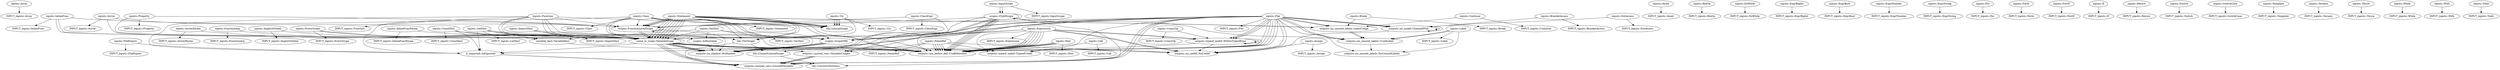 digraph {
    0 [label="INPUT_inputs::Array"];
    1 [label="INPUT_inputs::Arrow"];
    2 [label="INPUT_inputs::ArrowParam"];
    3 [label="INPUT_inputs::Assign"];
    4 [label="INPUT_inputs::Await"];
    5 [label="INPUT_inputs::BinOp"];
    6 [label="INPUT_inputs::BracketAccess"];
    7 [label="INPUT_inputs::Break"];
    8 [label="INPUT_inputs::Call"];
    9 [label="INPUT_inputs::Class"];
    10 [label="INPUT_inputs::ClassExpr"];
    11 [label="INPUT_inputs::ConstDecl"];
    12 [label="INPUT_inputs::Continue"];
    13 [label="INPUT_inputs::DoWhile"];
    14 [label="INPUT_inputs::DotAccess"];
    15 [label="INPUT_inputs::EveryScope"];
    16 [label="INPUT_inputs::ExprBigInt"];
    17 [label="INPUT_inputs::ExprBool"];
    18 [label="INPUT_inputs::ExprNumber"];
    19 [label="INPUT_inputs::ExprString"];
    20 [label="INPUT_inputs::Expression"];
    21 [label="INPUT_inputs::File"];
    22 [label="INPUT_inputs::FileExport"];
    23 [label="INPUT_inputs::For"];
    24 [label="INPUT_inputs::ForIn"];
    25 [label="INPUT_inputs::ForOf"];
    26 [label="INPUT_inputs::Function"];
    27 [label="INPUT_inputs::FunctionArg"];
    28 [label="INPUT_inputs::If"];
    29 [label="INPUT_inputs::ImplicitGlobal"];
    30 [label="INPUT_inputs::ImportDecl"];
    31 [label="INPUT_inputs::InlineFunc"];
    32 [label="INPUT_inputs::InlineFuncParam"];
    33 [label="INPUT_inputs::InputScope"];
    34 [label="INPUT_inputs::Label"];
    35 [label="INPUT_inputs::LetDecl"];
    36 [label="INPUT_inputs::NameRef"];
    37 [label="INPUT_inputs::New"];
    38 [label="INPUT_inputs::Property"];
    39 [label="INPUT_inputs::Return"];
    40 [label="INPUT_inputs::Statement"];
    41 [label="INPUT_inputs::Switch"];
    42 [label="INPUT_inputs::SwitchCase"];
    43 [label="INPUT_inputs::Template"];
    44 [label="INPUT_inputs::Ternary"];
    45 [label="INPUT_inputs::Throw"];
    46 [label="INPUT_inputs::Try"];
    47 [label="INPUT_inputs::UnaryOp"];
    48 [label="INPUT_inputs::VarDecl"];
    49 [label="INPUT_inputs::While"];
    50 [label="INPUT_inputs::With"];
    51 [label="INPUT_inputs::Yield"];
    52 [label="inputs::Array"];
    53 [label="inputs::Arrow"];
    54 [label="inputs::ArrowParam"];
    55 [label="inputs::Assign"];
    56 [label="inputs::Await"];
    57 [label="inputs::BinOp"];
    58 [label="inputs::BracketAccess"];
    59 [label="inputs::Break"];
    60 [label="inputs::Call"];
    61 [label="inputs::Class"];
    62 [label="inputs::ClassExpr"];
    63 [label="inputs::ConstDecl"];
    64 [label="inputs::Continue"];
    65 [label="inputs::DoWhile"];
    66 [label="inputs::DotAccess"];
    67 [label="inputs::EveryScope"];
    68 [label="inputs::ExprBigInt"];
    69 [label="inputs::ExprBool"];
    70 [label="inputs::ExprNumber"];
    71 [label="inputs::ExprString"];
    72 [label="inputs::Expression"];
    73 [label="inputs::File"];
    74 [label="inputs::FileExport"];
    75 [label="inputs::For"];
    76 [label="inputs::ForIn"];
    77 [label="inputs::ForOf"];
    78 [label="inputs::Function"];
    79 [label="inputs::FunctionArg"];
    80 [label="inputs::If"];
    81 [label="inputs::ImplicitGlobal"];
    82 [label="inputs::ImportDecl"];
    83 [label="inputs::InlineFunc"];
    84 [label="inputs::InlineFuncParam"];
    85 [label="inputs::InputScope"];
    86 [label="inputs::Label"];
    87 [label="inputs::LetDecl"];
    88 [label="inputs::NameRef"];
    89 [label="inputs::New"];
    90 [label="inputs::Property"];
    91 [label="inputs::Return"];
    92 [label="inputs::Statement"];
    93 [label="inputs::Switch"];
    94 [label="inputs::SwitchCase"];
    95 [label="inputs::Template"];
    96 [label="inputs::Ternary"];
    97 [label="inputs::Throw"];
    98 [label="inputs::Try"];
    99 [label="inputs::UnaryOp"];
    100 [label="inputs::VarDecl"];
    101 [label="inputs::While"];
    102 [label="inputs::With"];
    103 [label="inputs::Yield"];
    104 [label="is_exported::IsExported"];
    105 [label="name_in_scope::NameInScope"];
    106 [label="outputs::no_shadow::NoShadow"];
    107 [label="outputs::no_undef::ChainedWith"];
    108 [label="outputs::no_undef::NoUndef"];
    109 [label="outputs::no_unused_labels::LabelUsage"];
    110 [label="outputs::no_unused_labels::NoUnusedLabels"];
    111 [label="outputs::no_unused_labels::UsedLabel"];
    112 [label="outputs::typeof_undef::TypeofUndef"];
    113 [label="outputs::typeof_undef::WithinTypeofExpr"];
    114 [label="outputs::unused_vars::UnusedVariables"];
    115 [label="outputs::unused_vars::VariableUsages"];
    116 [label="outputs::use_before_def::UseBeforeDef"];
    117 [label="scopes::ChildScope"];
    118 [label="scopes::FunctionLevelScope"];
    119 [label="scopes::IsHoistable"];
    120 [label="scopes::ScopeOfId"];
    121 [label="tdz::ClosestLexicalScope"];
    122 [label="tdz::CurrentTdzStatus"];
    123 [label="tdz::LexicalScope"];
    124 [label="tdz::TdzTarget"];
    125 [label="variable_decl::VariableDecl"];
    52 -> 0;
    53 -> 1;
    53 -> 105;
    53 -> 118;
    54 -> 2;
    54 -> 105;
    55 -> 3;
    55 -> 108;
    56 -> 4;
    57 -> 5;
    58 -> 6;
    58 -> 107;
    59 -> 7;
    59 -> 109;
    60 -> 8;
    60 -> 116;
    61 -> 9;
    61 -> 104;
    61 -> 105;
    61 -> 105;
    61 -> 116;
    61 -> 116;
    61 -> 118;
    61 -> 120;
    61 -> 123;
    61 -> 124;
    62 -> 10;
    62 -> 116;
    62 -> 118;
    63 -> 11;
    63 -> 104;
    63 -> 105;
    63 -> 124;
    63 -> 125;
    64 -> 12;
    64 -> 109;
    65 -> 13;
    66 -> 14;
    66 -> 107;
    67 -> 15;
    67 -> 105;
    67 -> 105;
    68 -> 16;
    69 -> 17;
    70 -> 18;
    71 -> 19;
    72 -> 20;
    72 -> 108;
    72 -> 108;
    72 -> 112;
    72 -> 113;
    72 -> 113;
    72 -> 115;
    72 -> 116;
    72 -> 116;
    72 -> 116;
    72 -> 116;
    72 -> 116;
    72 -> 116;
    72 -> 120;
    73 -> 21;
    73 -> 106;
    73 -> 106;
    73 -> 107;
    73 -> 107;
    73 -> 107;
    73 -> 108;
    73 -> 108;
    73 -> 109;
    73 -> 109;
    73 -> 110;
    73 -> 111;
    73 -> 111;
    73 -> 112;
    73 -> 113;
    73 -> 113;
    73 -> 113;
    73 -> 114;
    73 -> 114;
    73 -> 114;
    73 -> 115;
    73 -> 116;
    73 -> 116;
    73 -> 116;
    73 -> 116;
    73 -> 116;
    73 -> 118;
    73 -> 120;
    73 -> 120;
    74 -> 22;
    74 -> 104;
    75 -> 23;
    76 -> 24;
    77 -> 25;
    78 -> 26;
    78 -> 104;
    78 -> 105;
    78 -> 105;
    78 -> 116;
    78 -> 118;
    78 -> 119;
    78 -> 120;
    78 -> 123;
    79 -> 27;
    79 -> 105;
    80 -> 28;
    81 -> 29;
    81 -> 105;
    82 -> 30;
    82 -> 105;
    82 -> 120;
    83 -> 31;
    83 -> 105;
    83 -> 105;
    83 -> 118;
    84 -> 32;
    84 -> 105;
    85 -> 33;
    85 -> 117;
    85 -> 117;
    86 -> 34;
    86 -> 110;
    86 -> 111;
    86 -> 111;
    87 -> 35;
    87 -> 104;
    87 -> 105;
    87 -> 124;
    87 -> 125;
    88 -> 36;
    88 -> 108;
    88 -> 112;
    88 -> 115;
    88 -> 116;
    88 -> 116;
    88 -> 116;
    88 -> 116;
    88 -> 116;
    89 -> 37;
    89 -> 116;
    89 -> 116;
    89 -> 116;
    89 -> 116;
    90 -> 38;
    90 -> 105;
    90 -> 118;
    91 -> 39;
    92 -> 40;
    92 -> 105;
    92 -> 105;
    92 -> 105;
    92 -> 105;
    92 -> 105;
    92 -> 105;
    92 -> 105;
    92 -> 105;
    92 -> 109;
    92 -> 109;
    92 -> 116;
    92 -> 118;
    92 -> 118;
    92 -> 118;
    92 -> 118;
    92 -> 120;
    92 -> 123;
    92 -> 123;
    92 -> 123;
    92 -> 123;
    92 -> 124;
    92 -> 124;
    93 -> 41;
    94 -> 42;
    95 -> 43;
    96 -> 44;
    97 -> 45;
    98 -> 46;
    98 -> 105;
    98 -> 123;
    98 -> 123;
    98 -> 123;
    99 -> 47;
    99 -> 113;
    100 -> 48;
    100 -> 104;
    100 -> 105;
    100 -> 119;
    100 -> 125;
    101 -> 49;
    102 -> 50;
    103 -> 51;
    104 -> 114;
    104 -> 114;
    105 -> 104;
    105 -> 105;
    105 -> 106;
    105 -> 106;
    105 -> 106;
    105 -> 106;
    105 -> 108;
    105 -> 108;
    105 -> 112;
    105 -> 114;
    105 -> 114;
    105 -> 114;
    105 -> 115;
    105 -> 116;
    105 -> 116;
    105 -> 116;
    105 -> 116;
    107 -> 107;
    107 -> 107;
    107 -> 108;
    109 -> 111;
    109 -> 111;
    111 -> 110;
    113 -> 108;
    113 -> 112;
    113 -> 113;
    113 -> 113;
    115 -> 114;
    115 -> 114;
    115 -> 114;
    117 -> 105;
    117 -> 106;
    117 -> 106;
    117 -> 111;
    117 -> 116;
    117 -> 116;
    117 -> 116;
    117 -> 116;
    117 -> 116;
    117 -> 117;
    117 -> 118;
    117 -> 121;
    117 -> 122;
    118 -> 105;
    118 -> 105;
    118 -> 106;
    118 -> 118;
    119 -> 106;
    120 -> 106;
    120 -> 106;
    120 -> 106;
    120 -> 106;
    121 -> 122;
    124 -> 121;
    124 -> 122;
    125 -> 116;
}